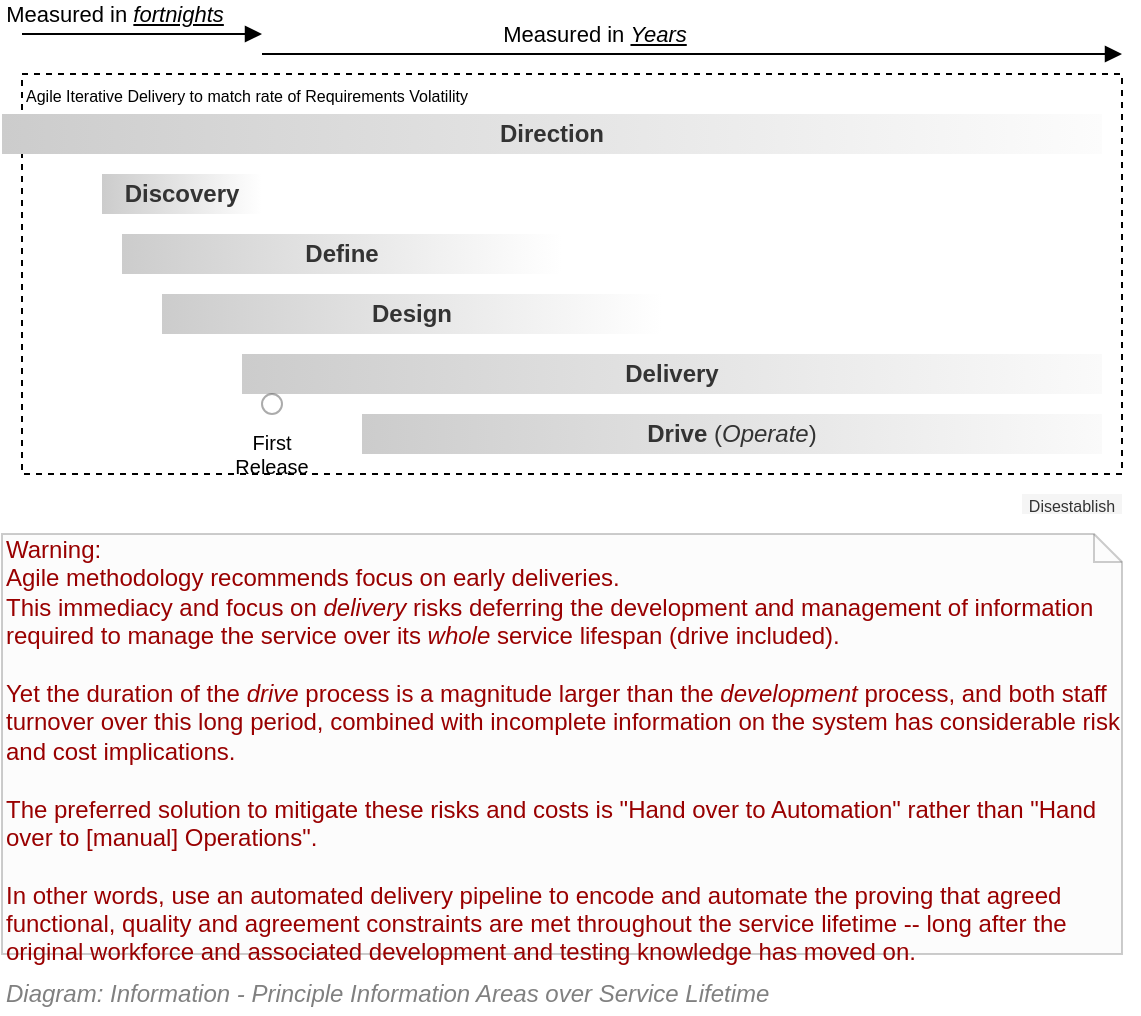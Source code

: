 <mxfile compressed="false" version="17.5.0" type="google">
  <diagram id="170rknu374f0b95sGflI" name="Page-10">
    <mxGraphModel grid="1" page="1" gridSize="10" guides="1" tooltips="1" connect="1" arrows="1" fold="1" pageScale="1" pageWidth="827" pageHeight="1169" math="0" shadow="0">
      <root>
        <mxCell id="JUh6I-CuX6oN9qm_zONl-0" />
        <mxCell id="JUh6I-CuX6oN9qm_zONl-1" parent="JUh6I-CuX6oN9qm_zONl-0" />
        <mxCell id="JUh6I-CuX6oN9qm_zONl-2" value="&lt;font color=&quot;#990000&quot;&gt;Warning: &lt;br&gt;Agile methodology recommends focus on early deliveries. &lt;br&gt;This immediacy and focus on &lt;i&gt;delivery&lt;/i&gt; risks deferring the development and management of information required to manage the service over its &lt;i&gt;whole&lt;/i&gt; service lifespan (drive included). &lt;br&gt;&lt;br&gt;Yet the duration of the &lt;i&gt;drive&lt;/i&gt; process is a magnitude larger than the &lt;i&gt;development&lt;/i&gt; process, and both staff turnover over this long period, combined with incomplete information on the system has considerable risk and cost implications.&amp;nbsp;&lt;br&gt;&lt;br&gt;The preferred solution to mitigate these risks and costs is &quot;Hand over to Automation&quot; rather than &quot;Hand over to [manual] Operations&quot;. &lt;br&gt;&lt;br&gt;In other words, use an automated delivery pipeline to encode and automate the proving that agreed functional, quality and agreement constraints are met throughout the service lifetime -- long after the original workforce and associated development and testing knowledge has moved on.&lt;/font&gt;" style="shape=note;whiteSpace=wrap;html=1;size=14;verticalAlign=top;align=left;spacingTop=-6;strokeColor=#666666;fillColor=#f5f5f5;fontSize=12;opacity=33;fontColor=#333333;" vertex="1" parent="JUh6I-CuX6oN9qm_zONl-1">
          <mxGeometry x="120" y="440" width="560" height="210" as="geometry" />
        </mxCell>
        <mxCell id="JUh6I-CuX6oN9qm_zONl-3" value="Agile Iterative Delivery to match rate of Requirements Volatility" style="rounded=0;whiteSpace=wrap;html=1;fontSize=8;dashed=1;verticalAlign=top;align=left;container=1;collapsible=0;recursiveResize=0;" vertex="1" parent="JUh6I-CuX6oN9qm_zONl-1">
          <mxGeometry x="130" y="210" width="550" height="200" as="geometry" />
        </mxCell>
        <mxCell id="JUh6I-CuX6oN9qm_zONl-4" value="Define" style="rounded=0;whiteSpace=wrap;html=1;strokeWidth=1;fontFamily=Helvetica;fillColor=#CCCCCC;strokeColor=none;fontColor=#333333;fontStyle=1;gradientColor=#ffffff;gradientDirection=east;" vertex="1" parent="JUh6I-CuX6oN9qm_zONl-3">
          <mxGeometry x="50" y="80" width="220" height="20" as="geometry" />
        </mxCell>
        <mxCell id="JUh6I-CuX6oN9qm_zONl-5" value="Design" style="rounded=0;whiteSpace=wrap;html=1;strokeWidth=1;fontFamily=Helvetica;fontColor=#333333;fillColor=#CCCCCC;strokeColor=none;fontStyle=1;gradientColor=#ffffff;gradientDirection=east;" vertex="1" parent="JUh6I-CuX6oN9qm_zONl-3">
          <mxGeometry x="70" y="110" width="250" height="20" as="geometry" />
        </mxCell>
        <mxCell id="JUh6I-CuX6oN9qm_zONl-6" value="Delivery" style="rounded=0;whiteSpace=wrap;html=1;strokeWidth=1;fontFamily=Helvetica;fontColor=#333333;fillColor=#CCCCCC;strokeColor=none;fontStyle=1;dashed=1;dashPattern=1 1;gradientColor=#FAFAFA;gradientDirection=east;" vertex="1" parent="JUh6I-CuX6oN9qm_zONl-3">
          <mxGeometry x="110" y="140" width="430" height="20" as="geometry" />
        </mxCell>
        <mxCell id="JUh6I-CuX6oN9qm_zONl-7" value="&lt;b&gt;Drive &lt;/b&gt;(&lt;i&gt;Operate&lt;/i&gt;)" style="rounded=0;whiteSpace=wrap;html=1;strokeWidth=1;fontFamily=Helvetica;fontColor=#333333;fillColor=#CCCCCC;strokeColor=none;gradientColor=#FAFAFA;gradientDirection=east;" vertex="1" parent="JUh6I-CuX6oN9qm_zONl-3">
          <mxGeometry x="170" y="170" width="370" height="20" as="geometry" />
        </mxCell>
        <mxCell id="JUh6I-CuX6oN9qm_zONl-8" value="Discovery" style="rounded=0;whiteSpace=wrap;html=1;strokeWidth=1;fontFamily=Helvetica;fontColor=#333333;fillColor=#CCCCCC;strokeColor=none;fontStyle=1;gradientColor=#ffffff;gradientDirection=east;" vertex="1" parent="JUh6I-CuX6oN9qm_zONl-3">
          <mxGeometry x="40" y="50" width="80" height="20" as="geometry" />
        </mxCell>
        <mxCell id="JUh6I-CuX6oN9qm_zONl-9" value="&lt;br style=&quot;font-size: 10px;&quot;&gt;First Release" style="ellipse;whiteSpace=wrap;html=1;aspect=fixed;strokeColor=#000000;fillColor=none;gradientColor=#FAFAFA;fontSize=10;opacity=33;align=center;verticalAlign=top;" vertex="1" parent="JUh6I-CuX6oN9qm_zONl-3">
          <mxGeometry x="120" y="160" width="10" height="10" as="geometry" />
        </mxCell>
        <mxCell id="JUh6I-CuX6oN9qm_zONl-10" value="Measured in &lt;u&gt;&lt;i&gt;fortnights&lt;/i&gt;&lt;/u&gt;" style="endArrow=block;html=1;endFill=1;" edge="1" parent="JUh6I-CuX6oN9qm_zONl-1">
          <mxGeometry x="-0.231" y="10" width="50" height="50" relative="1" as="geometry">
            <mxPoint x="130" y="190" as="sourcePoint" />
            <mxPoint x="250" y="190" as="targetPoint" />
            <mxPoint as="offset" />
          </mxGeometry>
        </mxCell>
        <mxCell id="JUh6I-CuX6oN9qm_zONl-11" value="Direction" style="rounded=0;whiteSpace=wrap;html=1;strokeWidth=1;fontFamily=Helvetica;fontColor=#333333;fillColor=#CCCCCC;strokeColor=none;fontStyle=1;gradientColor=#FCFCFC;gradientDirection=east;" vertex="1" parent="JUh6I-CuX6oN9qm_zONl-1">
          <mxGeometry x="120" y="230" width="550" height="20" as="geometry" />
        </mxCell>
        <mxCell id="JUh6I-CuX6oN9qm_zONl-12" value="Measured in &lt;u&gt;&lt;i&gt;Years&lt;/i&gt;&lt;/u&gt;" style="endArrow=block;html=1;endFill=1;" edge="1" parent="JUh6I-CuX6oN9qm_zONl-1">
          <mxGeometry x="-0.231" y="10" width="50" height="50" relative="1" as="geometry">
            <mxPoint x="250" y="200" as="sourcePoint" />
            <mxPoint x="680" y="200" as="targetPoint" />
            <Array as="points">
              <mxPoint x="330" y="200" />
            </Array>
            <mxPoint as="offset" />
          </mxGeometry>
        </mxCell>
        <mxCell id="JUh6I-CuX6oN9qm_zONl-13" value="&lt;font style=&quot;font-size: 8px ; font-weight: normal&quot;&gt;Disestablish&lt;/font&gt;" style="rounded=0;whiteSpace=wrap;html=1;strokeWidth=1;fontFamily=Helvetica;fontColor=#333333;fillColor=#f5f5f5;strokeColor=none;fontStyle=1" vertex="1" parent="JUh6I-CuX6oN9qm_zONl-1">
          <mxGeometry x="630" y="420" width="50" height="10" as="geometry" />
        </mxCell>
        <mxCell id="JUh6I-CuX6oN9qm_zONl-14" value="&lt;font style=&quot;font-size: 12px&quot;&gt;Diagram: Information - Principle Information Areas over Service Lifetime&lt;/font&gt;" style="text;strokeColor=none;fillColor=none;html=1;fontSize=12;fontStyle=2;verticalAlign=middle;align=left;shadow=0;glass=0;comic=0;opacity=30;fontColor=#808080;" vertex="1" parent="JUh6I-CuX6oN9qm_zONl-1">
          <mxGeometry x="120" y="660" width="440" height="20" as="geometry" />
        </mxCell>
      </root>
    </mxGraphModel>
  </diagram>
</mxfile>
